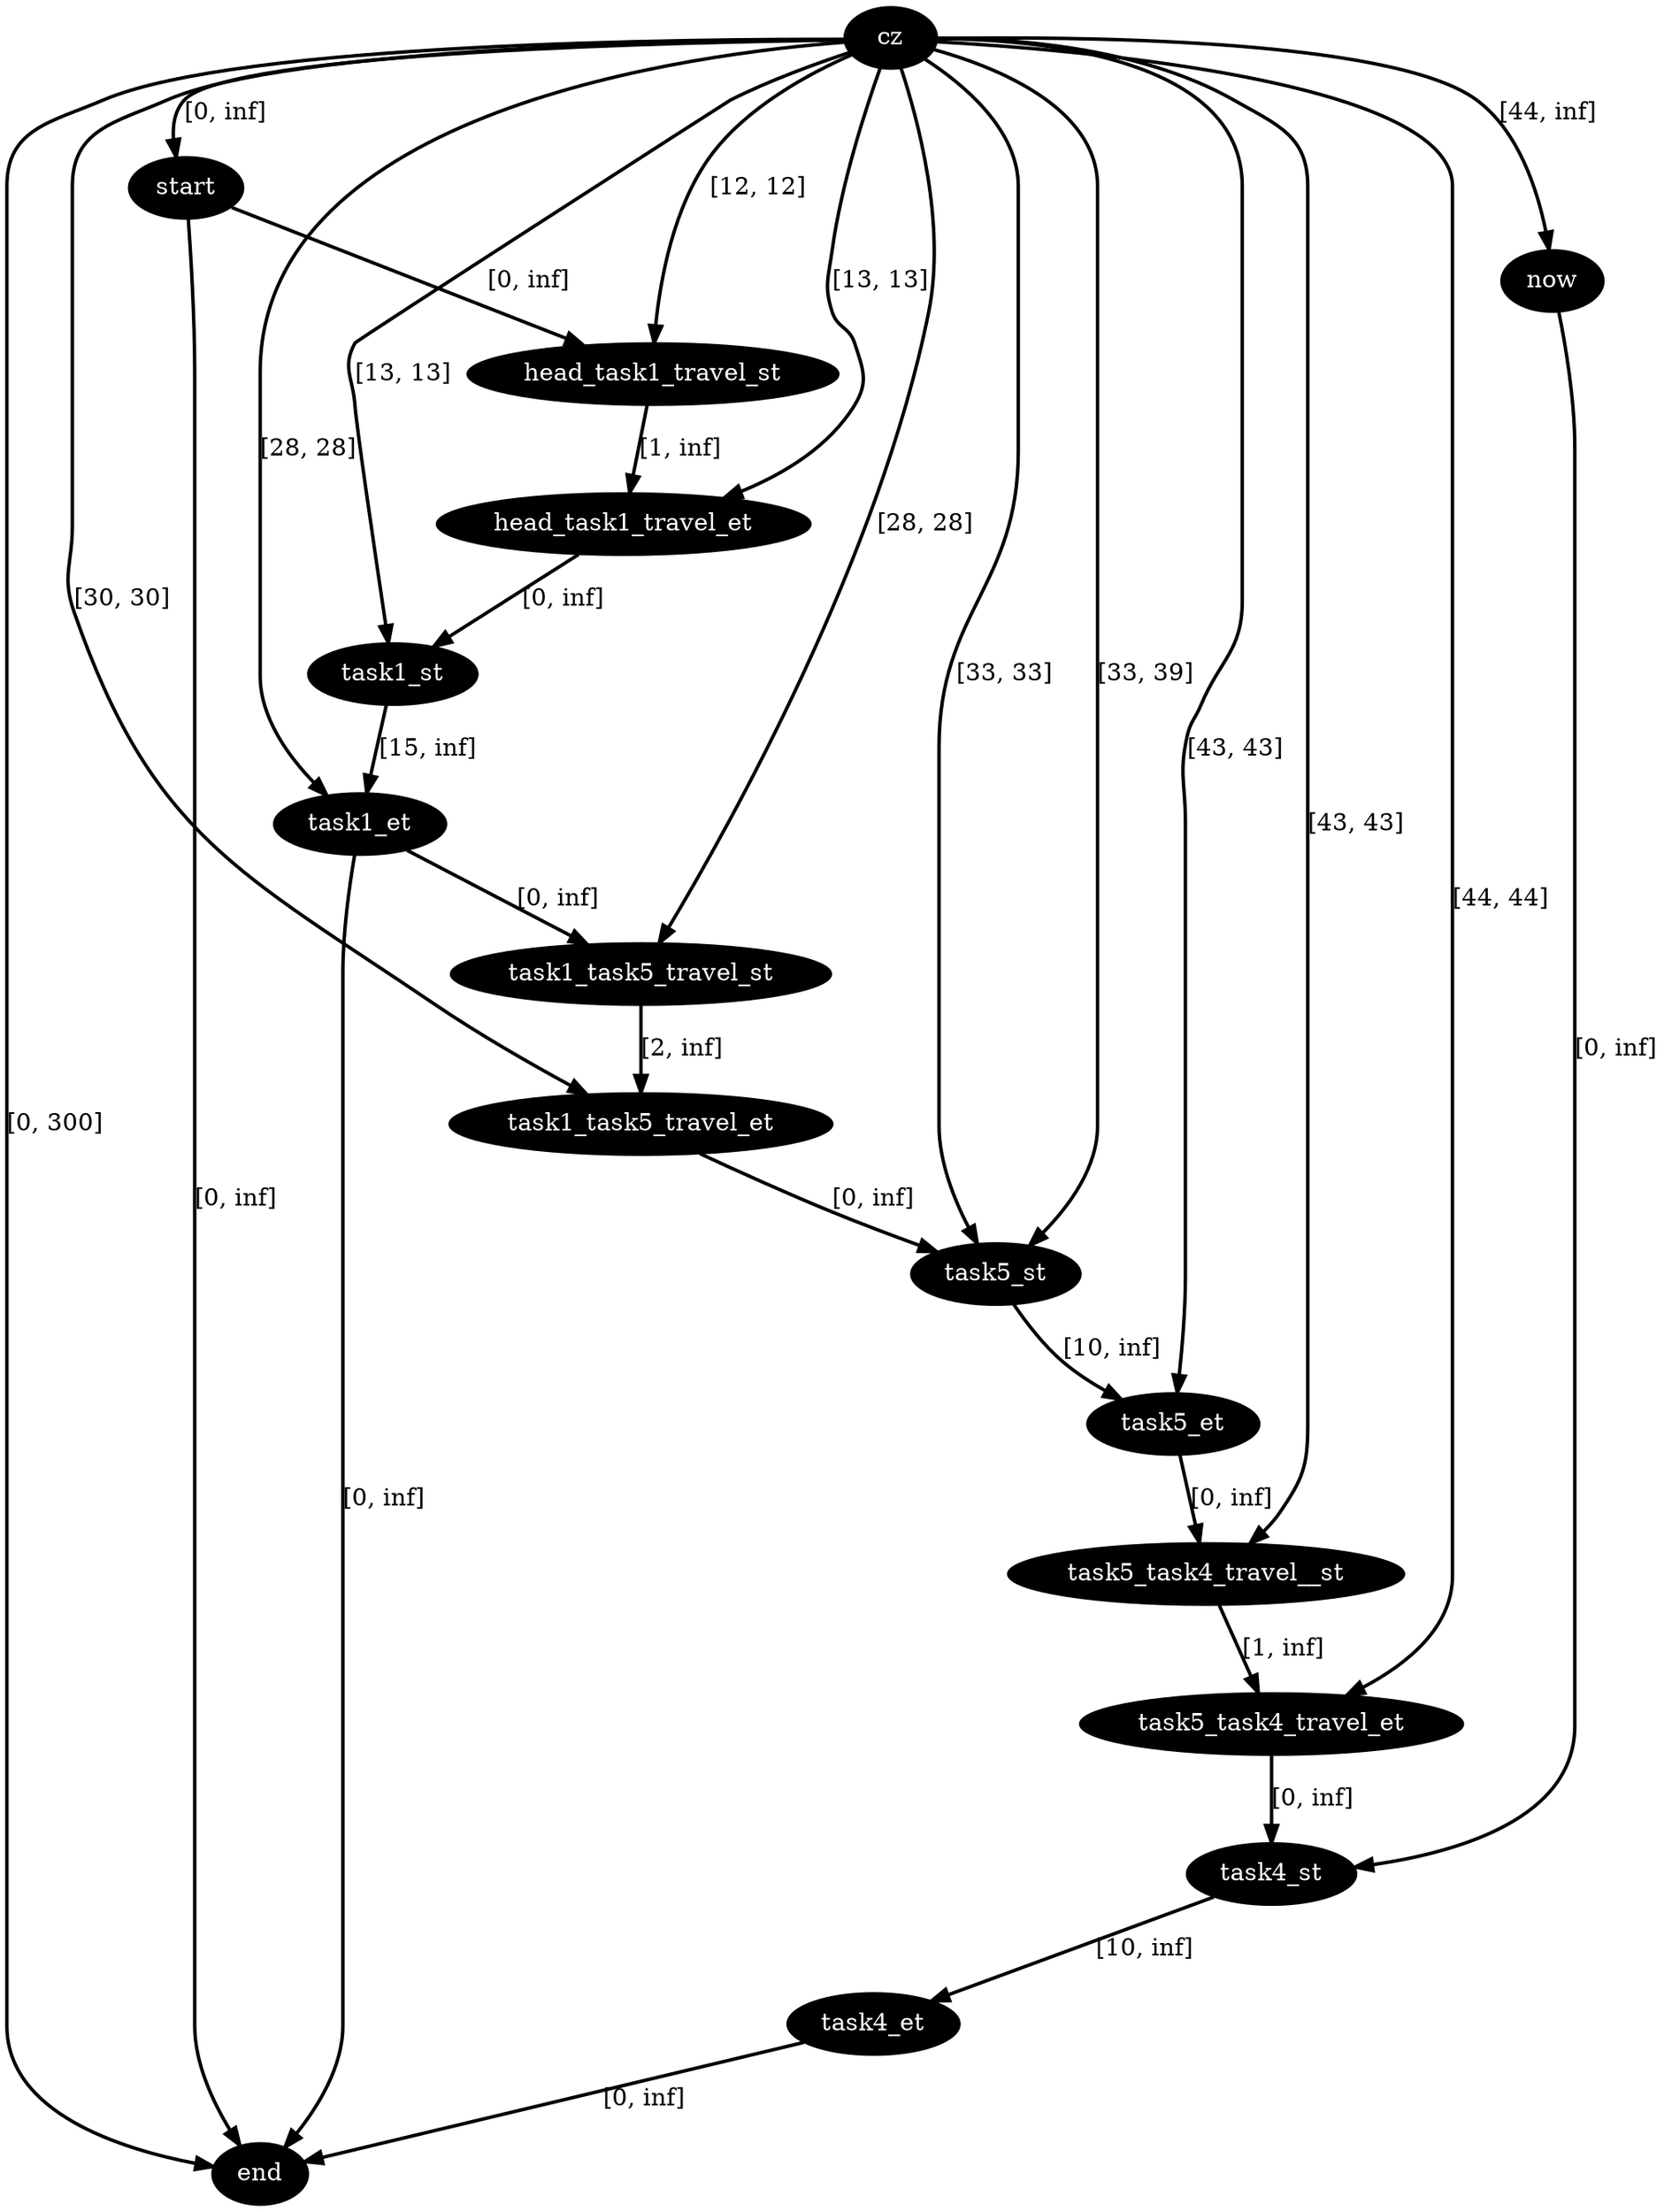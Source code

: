digraph plan {
0[label="cz",style=filled,fillcolor=black,fontcolor=white];
1[label="start",style=filled,fillcolor=black,fontcolor=white];
2[label="now",style=filled,fillcolor=black,fontcolor=white];
3[label="end",style=filled,fillcolor=black,fontcolor=white];
6[label="head_task1_travel_st",style=filled,fillcolor=black,fontcolor=white];
7[label="head_task1_travel_et",style=filled,fillcolor=black,fontcolor=white];
8[label="task1_st",style=filled,fillcolor=black,fontcolor=white];
9[label="task1_et",style=filled,fillcolor=black,fontcolor=white];
18[label="task4_st",style=filled,fillcolor=black,fontcolor=white];
19[label="task4_et",style=filled,fillcolor=black,fontcolor=white];
32[label="task5_st",style=filled,fillcolor=black,fontcolor=white];
33[label="task5_et",style=filled,fillcolor=black,fontcolor=white];
37[label="task1_task5_travel_st",style=filled,fillcolor=black,fontcolor=white];
38[label="task1_task5_travel_et",style=filled,fillcolor=black,fontcolor=white];
40[label="task5_task4_travel__st",style=filled,fillcolor=black,fontcolor=white];
41[label="task5_task4_travel_et",style=filled,fillcolor=black,fontcolor=white];
"0"->"1"[label="[0, inf]",penwidth=2,color=black];
"0"->"3"[label="[0, 300]",penwidth=2,color=black];
"6"->"7"[label="[1, inf]",penwidth=2,color=black];
"0"->"7"[label="[13, 13]",penwidth=2,color=black];
"1"->"6"[label="[0, inf]",penwidth=2,color=black];
"0"->"6"[label="[12, 12]",penwidth=2,color=black];
"0"->"2"[label="[44, inf]",penwidth=2,color=black];
"2"->"18"[label="[0, inf]",penwidth=2,color=black];
"1"->"3"[label="[0, inf]",penwidth=2,color=black];
"0"->"9"[label="[28, 28]",penwidth=2,color=black];
"9"->"3"[label="[0, inf]",penwidth=2,color=black];
"0"->"8"[label="[13, 13]",penwidth=2,color=black];
"37"->"38"[label="[2, inf]",penwidth=2,color=black];
"0"->"38"[label="[30, 30]",penwidth=2,color=black];
"9"->"37"[label="[0, inf]",penwidth=2,color=black];
"0"->"37"[label="[28, 28]",penwidth=2,color=black];
"8"->"9"[label="[15, inf]",penwidth=2,color=black];
"7"->"8"[label="[0, inf]",penwidth=2,color=black];
"19"->"3"[label="[0, inf]",penwidth=2,color=black];
"18"->"19"[label="[10, inf]",penwidth=2,color=black];
"0"->"33"[label="[43, 43]",penwidth=2,color=black];
"0"->"32"[label="[33, 33]",penwidth=2,color=black];
"0"->"32"[label="[33, 39]",penwidth=2,color=black];
"0"->"40"[label="[43, 43]",penwidth=2,color=black];
"41"->"18"[label="[0, inf]",penwidth=2,color=black];
"0"->"41"[label="[44, 44]",penwidth=2,color=black];
"33"->"40"[label="[0, inf]",penwidth=2,color=black];
"40"->"41"[label="[1, inf]",penwidth=2,color=black];
"32"->"33"[label="[10, inf]",penwidth=2,color=black];
"38"->"32"[label="[0, inf]",penwidth=2,color=black];
}
